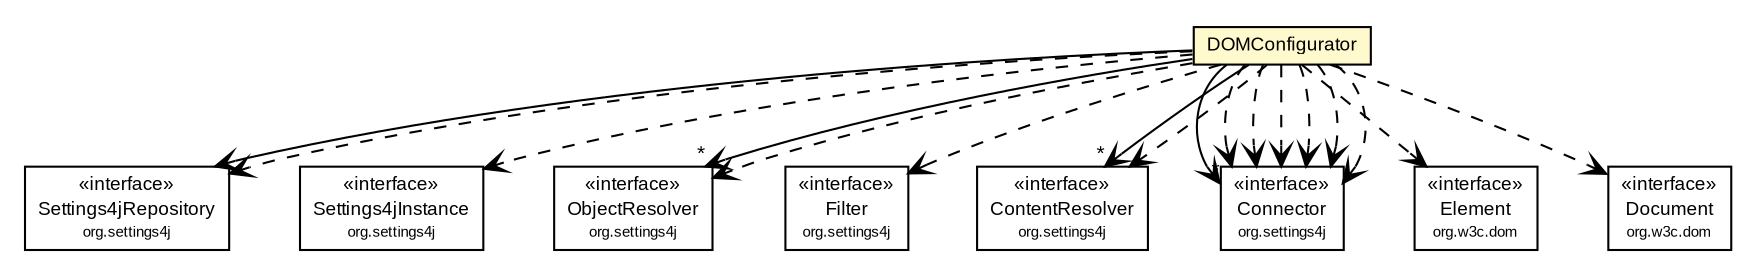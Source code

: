 #!/usr/local/bin/dot
#
# Class diagram 
# Generated by UMLGraph version R5_6-24-gf6e263 (http://www.umlgraph.org/)
#

digraph G {
	edge [fontname="arial",fontsize=10,labelfontname="arial",labelfontsize=10];
	node [fontname="arial",fontsize=10,shape=plaintext];
	nodesep=0.25;
	ranksep=0.5;
	// org.settings4j.config.DOMConfigurator
	c2061 [label=<<table title="org.settings4j.config.DOMConfigurator" border="0" cellborder="1" cellspacing="0" cellpadding="2" port="p" bgcolor="lemonChiffon" href="./DOMConfigurator.html">
		<tr><td><table border="0" cellspacing="0" cellpadding="1">
<tr><td align="center" balign="center"> DOMConfigurator </td></tr>
		</table></td></tr>
		</table>>, URL="./DOMConfigurator.html", fontname="arial", fontcolor="black", fontsize=9.0];
	// org.settings4j.Settings4jRepository
	c2073 [label=<<table title="org.settings4j.Settings4jRepository" border="0" cellborder="1" cellspacing="0" cellpadding="2" port="p" href="../Settings4jRepository.html">
		<tr><td><table border="0" cellspacing="0" cellpadding="1">
<tr><td align="center" balign="center"> &#171;interface&#187; </td></tr>
<tr><td align="center" balign="center"> Settings4jRepository </td></tr>
<tr><td align="center" balign="center"><font point-size="7.0"> org.settings4j </font></td></tr>
		</table></td></tr>
		</table>>, URL="../Settings4jRepository.html", fontname="arial", fontcolor="black", fontsize=9.0];
	// org.settings4j.Settings4jInstance
	c2074 [label=<<table title="org.settings4j.Settings4jInstance" border="0" cellborder="1" cellspacing="0" cellpadding="2" port="p" href="../Settings4jInstance.html">
		<tr><td><table border="0" cellspacing="0" cellpadding="1">
<tr><td align="center" balign="center"> &#171;interface&#187; </td></tr>
<tr><td align="center" balign="center"> Settings4jInstance </td></tr>
<tr><td align="center" balign="center"><font point-size="7.0"> org.settings4j </font></td></tr>
		</table></td></tr>
		</table>>, URL="../Settings4jInstance.html", fontname="arial", fontcolor="black", fontsize=9.0];
	// org.settings4j.ObjectResolver
	c2077 [label=<<table title="org.settings4j.ObjectResolver" border="0" cellborder="1" cellspacing="0" cellpadding="2" port="p" href="../ObjectResolver.html">
		<tr><td><table border="0" cellspacing="0" cellpadding="1">
<tr><td align="center" balign="center"> &#171;interface&#187; </td></tr>
<tr><td align="center" balign="center"> ObjectResolver </td></tr>
<tr><td align="center" balign="center"><font point-size="7.0"> org.settings4j </font></td></tr>
		</table></td></tr>
		</table>>, URL="../ObjectResolver.html", fontname="arial", fontcolor="black", fontsize=9.0];
	// org.settings4j.Filter
	c2078 [label=<<table title="org.settings4j.Filter" border="0" cellborder="1" cellspacing="0" cellpadding="2" port="p" href="../Filter.html">
		<tr><td><table border="0" cellspacing="0" cellpadding="1">
<tr><td align="center" balign="center"> &#171;interface&#187; </td></tr>
<tr><td align="center" balign="center"> Filter </td></tr>
<tr><td align="center" balign="center"><font point-size="7.0"> org.settings4j </font></td></tr>
		</table></td></tr>
		</table>>, URL="../Filter.html", fontname="arial", fontcolor="black", fontsize=9.0];
	// org.settings4j.ContentResolver
	c2079 [label=<<table title="org.settings4j.ContentResolver" border="0" cellborder="1" cellspacing="0" cellpadding="2" port="p" href="../ContentResolver.html">
		<tr><td><table border="0" cellspacing="0" cellpadding="1">
<tr><td align="center" balign="center"> &#171;interface&#187; </td></tr>
<tr><td align="center" balign="center"> ContentResolver </td></tr>
<tr><td align="center" balign="center"><font point-size="7.0"> org.settings4j </font></td></tr>
		</table></td></tr>
		</table>>, URL="../ContentResolver.html", fontname="arial", fontcolor="black", fontsize=9.0];
	// org.settings4j.Connector
	c2083 [label=<<table title="org.settings4j.Connector" border="0" cellborder="1" cellspacing="0" cellpadding="2" port="p" href="../Connector.html">
		<tr><td><table border="0" cellspacing="0" cellpadding="1">
<tr><td align="center" balign="center"> &#171;interface&#187; </td></tr>
<tr><td align="center" balign="center"> Connector </td></tr>
<tr><td align="center" balign="center"><font point-size="7.0"> org.settings4j </font></td></tr>
		</table></td></tr>
		</table>>, URL="../Connector.html", fontname="arial", fontcolor="black", fontsize=9.0];
	// org.settings4j.config.DOMConfigurator NAVASSOC org.settings4j.Connector
	c2061:p -> c2083:p [taillabel="", label="", headlabel="*", fontname="arial", fontcolor="black", fontsize=10.0, color="black", arrowhead=open];
	// org.settings4j.config.DOMConfigurator NAVASSOC org.settings4j.ContentResolver
	c2061:p -> c2079:p [taillabel="", label="", headlabel="*", fontname="arial", fontcolor="black", fontsize=10.0, color="black", arrowhead=open];
	// org.settings4j.config.DOMConfigurator NAVASSOC org.settings4j.ObjectResolver
	c2061:p -> c2077:p [taillabel="", label="", headlabel="*", fontname="arial", fontcolor="black", fontsize=10.0, color="black", arrowhead=open];
	// org.settings4j.config.DOMConfigurator NAVASSOC org.settings4j.Settings4jRepository
	c2061:p -> c2073:p [taillabel="", label="", headlabel="", fontname="arial", fontcolor="black", fontsize=10.0, color="black", arrowhead=open];
	// org.settings4j.config.DOMConfigurator DEPEND org.w3c.dom.Element
	c2061:p -> c2118:p [taillabel="", label="", headlabel="", fontname="arial", fontcolor="black", fontsize=10.0, color="black", arrowhead=open, style=dashed];
	// org.settings4j.config.DOMConfigurator DEPEND org.settings4j.Connector
	c2061:p -> c2083:p [taillabel="", label="", headlabel="", fontname="arial", fontcolor="black", fontsize=10.0, color="black", arrowhead=open, style=dashed];
	// org.settings4j.config.DOMConfigurator DEPEND org.settings4j.ObjectResolver
	c2061:p -> c2077:p [taillabel="", label="", headlabel="", fontname="arial", fontcolor="black", fontsize=10.0, color="black", arrowhead=open, style=dashed];
	// org.settings4j.config.DOMConfigurator DEPEND org.settings4j.Settings4jRepository
	c2061:p -> c2073:p [taillabel="", label="", headlabel="", fontname="arial", fontcolor="black", fontsize=10.0, color="black", arrowhead=open, style=dashed];
	// org.settings4j.config.DOMConfigurator DEPEND org.settings4j.Filter
	c2061:p -> c2078:p [taillabel="", label="", headlabel="", fontname="arial", fontcolor="black", fontsize=10.0, color="black", arrowhead=open, style=dashed];
	// org.settings4j.config.DOMConfigurator DEPEND org.settings4j.Settings4jInstance
	c2061:p -> c2074:p [taillabel="", label="", headlabel="", fontname="arial", fontcolor="black", fontsize=10.0, color="black", arrowhead=open, style=dashed];
	// org.settings4j.config.DOMConfigurator DEPEND org.settings4j.Connector
	c2061:p -> c2083:p [taillabel="", label="", headlabel="", fontname="arial", fontcolor="black", fontsize=10.0, color="black", arrowhead=open, style=dashed];
	// org.settings4j.config.DOMConfigurator DEPEND org.settings4j.Connector
	c2061:p -> c2083:p [taillabel="", label="", headlabel="", fontname="arial", fontcolor="black", fontsize=10.0, color="black", arrowhead=open, style=dashed];
	// org.settings4j.config.DOMConfigurator DEPEND org.settings4j.Connector
	c2061:p -> c2083:p [taillabel="", label="", headlabel="", fontname="arial", fontcolor="black", fontsize=10.0, color="black", arrowhead=open, style=dashed];
	// org.settings4j.config.DOMConfigurator DEPEND org.w3c.dom.Document
	c2061:p -> c2119:p [taillabel="", label="", headlabel="", fontname="arial", fontcolor="black", fontsize=10.0, color="black", arrowhead=open, style=dashed];
	// org.settings4j.config.DOMConfigurator DEPEND org.settings4j.ContentResolver
	c2061:p -> c2079:p [taillabel="", label="", headlabel="", fontname="arial", fontcolor="black", fontsize=10.0, color="black", arrowhead=open, style=dashed];
	// org.settings4j.config.DOMConfigurator DEPEND org.settings4j.Connector
	c2061:p -> c2083:p [taillabel="", label="", headlabel="", fontname="arial", fontcolor="black", fontsize=10.0, color="black", arrowhead=open, style=dashed];
	// org.settings4j.config.DOMConfigurator DEPEND org.settings4j.Connector
	c2061:p -> c2083:p [taillabel="", label="", headlabel="", fontname="arial", fontcolor="black", fontsize=10.0, color="black", arrowhead=open, style=dashed];
	// org.w3c.dom.Document
	c2119 [label=<<table title="org.w3c.dom.Document" border="0" cellborder="1" cellspacing="0" cellpadding="2" port="p" href="http://download.oracle.com/javase/1.6.0/docs/api/org/w3c/dom/Document.html">
		<tr><td><table border="0" cellspacing="0" cellpadding="1">
<tr><td align="center" balign="center"> &#171;interface&#187; </td></tr>
<tr><td align="center" balign="center"> Document </td></tr>
<tr><td align="center" balign="center"><font point-size="7.0"> org.w3c.dom </font></td></tr>
		</table></td></tr>
		</table>>, URL="http://download.oracle.com/javase/1.6.0/docs/api/org/w3c/dom/Document.html", fontname="arial", fontcolor="black", fontsize=9.0];
	// org.w3c.dom.Element
	c2118 [label=<<table title="org.w3c.dom.Element" border="0" cellborder="1" cellspacing="0" cellpadding="2" port="p" href="http://download.oracle.com/javase/1.6.0/docs/api/org/w3c/dom/Element.html">
		<tr><td><table border="0" cellspacing="0" cellpadding="1">
<tr><td align="center" balign="center"> &#171;interface&#187; </td></tr>
<tr><td align="center" balign="center"> Element </td></tr>
<tr><td align="center" balign="center"><font point-size="7.0"> org.w3c.dom </font></td></tr>
		</table></td></tr>
		</table>>, URL="http://download.oracle.com/javase/1.6.0/docs/api/org/w3c/dom/Element.html", fontname="arial", fontcolor="black", fontsize=9.0];
}

